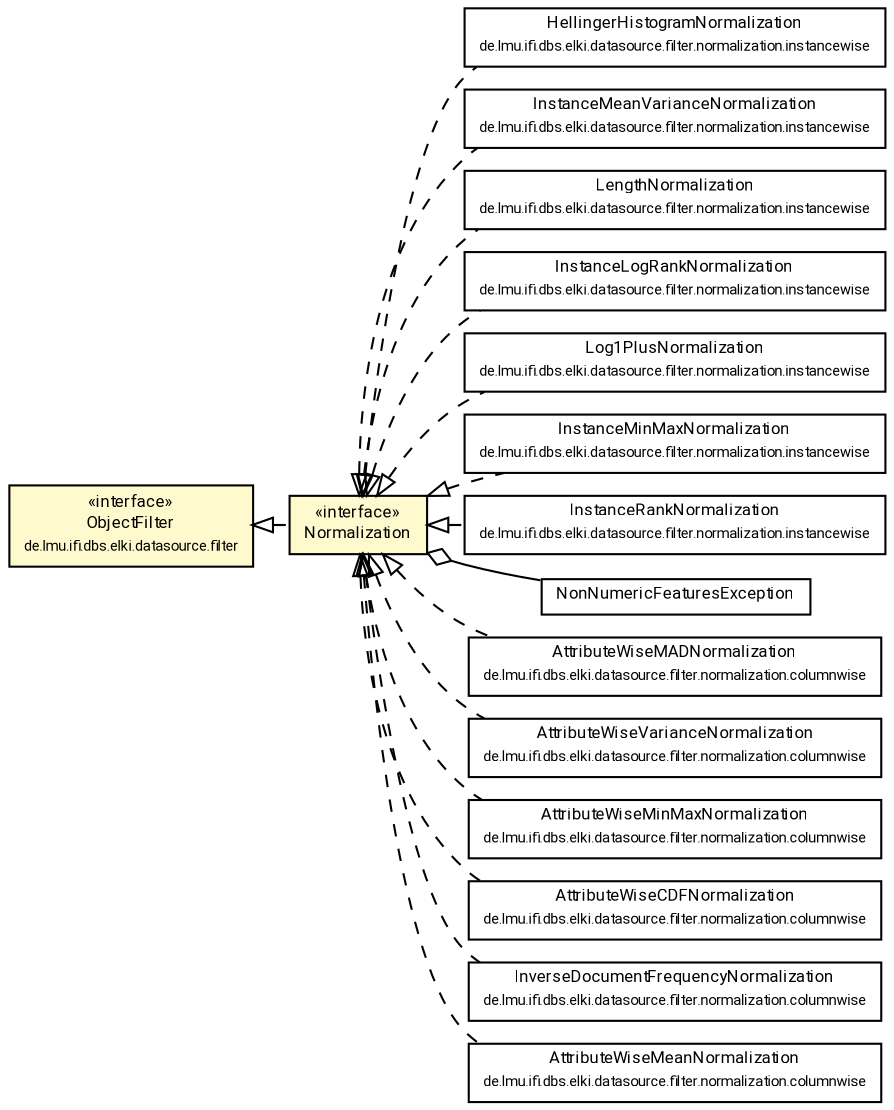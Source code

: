 #!/usr/local/bin/dot
#
# Class diagram 
# Generated by UMLGraph version R5_7_2-60-g0e99a6 (http://www.spinellis.gr/umlgraph/)
#

digraph G {
	graph [fontnames="svg"]
	edge [fontname="Roboto",fontsize=7,labelfontname="Roboto",labelfontsize=7,color="black"];
	node [fontname="Roboto",fontcolor="black",fontsize=8,shape=plaintext,margin=0,width=0,height=0];
	nodesep=0.15;
	ranksep=0.25;
	rankdir=LR;
	// de.lmu.ifi.dbs.elki.datasource.filter.ObjectFilter
	c7405413 [label=<<table title="de.lmu.ifi.dbs.elki.datasource.filter.ObjectFilter" border="0" cellborder="1" cellspacing="0" cellpadding="2" bgcolor="LemonChiffon" href="../ObjectFilter.html" target="_parent">
		<tr><td><table border="0" cellspacing="0" cellpadding="1">
		<tr><td align="center" balign="center"> &#171;interface&#187; </td></tr>
		<tr><td align="center" balign="center"> <font face="Roboto">ObjectFilter</font> </td></tr>
		<tr><td align="center" balign="center"> <font face="Roboto" point-size="7.0">de.lmu.ifi.dbs.elki.datasource.filter</font> </td></tr>
		</table></td></tr>
		</table>>, URL="../ObjectFilter.html"];
	// de.lmu.ifi.dbs.elki.datasource.filter.normalization.instancewise.HellingerHistogramNormalization<V extends de.lmu.ifi.dbs.elki.data.NumberVector>
	c7406961 [label=<<table title="de.lmu.ifi.dbs.elki.datasource.filter.normalization.instancewise.HellingerHistogramNormalization" border="0" cellborder="1" cellspacing="0" cellpadding="2" href="instancewise/HellingerHistogramNormalization.html" target="_parent">
		<tr><td><table border="0" cellspacing="0" cellpadding="1">
		<tr><td align="center" balign="center"> <font face="Roboto">HellingerHistogramNormalization</font> </td></tr>
		<tr><td align="center" balign="center"> <font face="Roboto" point-size="7.0">de.lmu.ifi.dbs.elki.datasource.filter.normalization.instancewise</font> </td></tr>
		</table></td></tr>
		</table>>, URL="instancewise/HellingerHistogramNormalization.html"];
	// de.lmu.ifi.dbs.elki.datasource.filter.normalization.instancewise.InstanceMeanVarianceNormalization<V extends de.lmu.ifi.dbs.elki.data.NumberVector>
	c7406963 [label=<<table title="de.lmu.ifi.dbs.elki.datasource.filter.normalization.instancewise.InstanceMeanVarianceNormalization" border="0" cellborder="1" cellspacing="0" cellpadding="2" href="instancewise/InstanceMeanVarianceNormalization.html" target="_parent">
		<tr><td><table border="0" cellspacing="0" cellpadding="1">
		<tr><td align="center" balign="center"> <font face="Roboto">InstanceMeanVarianceNormalization</font> </td></tr>
		<tr><td align="center" balign="center"> <font face="Roboto" point-size="7.0">de.lmu.ifi.dbs.elki.datasource.filter.normalization.instancewise</font> </td></tr>
		</table></td></tr>
		</table>>, URL="instancewise/InstanceMeanVarianceNormalization.html"];
	// de.lmu.ifi.dbs.elki.datasource.filter.normalization.instancewise.LengthNormalization<V extends de.lmu.ifi.dbs.elki.data.NumberVector>
	c7406965 [label=<<table title="de.lmu.ifi.dbs.elki.datasource.filter.normalization.instancewise.LengthNormalization" border="0" cellborder="1" cellspacing="0" cellpadding="2" href="instancewise/LengthNormalization.html" target="_parent">
		<tr><td><table border="0" cellspacing="0" cellpadding="1">
		<tr><td align="center" balign="center"> <font face="Roboto">LengthNormalization</font> </td></tr>
		<tr><td align="center" balign="center"> <font face="Roboto" point-size="7.0">de.lmu.ifi.dbs.elki.datasource.filter.normalization.instancewise</font> </td></tr>
		</table></td></tr>
		</table>>, URL="instancewise/LengthNormalization.html"];
	// de.lmu.ifi.dbs.elki.datasource.filter.normalization.instancewise.InstanceLogRankNormalization<V extends de.lmu.ifi.dbs.elki.data.NumberVector>
	c7406967 [label=<<table title="de.lmu.ifi.dbs.elki.datasource.filter.normalization.instancewise.InstanceLogRankNormalization" border="0" cellborder="1" cellspacing="0" cellpadding="2" href="instancewise/InstanceLogRankNormalization.html" target="_parent">
		<tr><td><table border="0" cellspacing="0" cellpadding="1">
		<tr><td align="center" balign="center"> <font face="Roboto">InstanceLogRankNormalization</font> </td></tr>
		<tr><td align="center" balign="center"> <font face="Roboto" point-size="7.0">de.lmu.ifi.dbs.elki.datasource.filter.normalization.instancewise</font> </td></tr>
		</table></td></tr>
		</table>>, URL="instancewise/InstanceLogRankNormalization.html"];
	// de.lmu.ifi.dbs.elki.datasource.filter.normalization.instancewise.Log1PlusNormalization<V extends de.lmu.ifi.dbs.elki.data.NumberVector>
	c7406969 [label=<<table title="de.lmu.ifi.dbs.elki.datasource.filter.normalization.instancewise.Log1PlusNormalization" border="0" cellborder="1" cellspacing="0" cellpadding="2" href="instancewise/Log1PlusNormalization.html" target="_parent">
		<tr><td><table border="0" cellspacing="0" cellpadding="1">
		<tr><td align="center" balign="center"> <font face="Roboto">Log1PlusNormalization</font> </td></tr>
		<tr><td align="center" balign="center"> <font face="Roboto" point-size="7.0">de.lmu.ifi.dbs.elki.datasource.filter.normalization.instancewise</font> </td></tr>
		</table></td></tr>
		</table>>, URL="instancewise/Log1PlusNormalization.html"];
	// de.lmu.ifi.dbs.elki.datasource.filter.normalization.instancewise.InstanceMinMaxNormalization<V extends de.lmu.ifi.dbs.elki.data.NumberVector>
	c7406971 [label=<<table title="de.lmu.ifi.dbs.elki.datasource.filter.normalization.instancewise.InstanceMinMaxNormalization" border="0" cellborder="1" cellspacing="0" cellpadding="2" href="instancewise/InstanceMinMaxNormalization.html" target="_parent">
		<tr><td><table border="0" cellspacing="0" cellpadding="1">
		<tr><td align="center" balign="center"> <font face="Roboto">InstanceMinMaxNormalization</font> </td></tr>
		<tr><td align="center" balign="center"> <font face="Roboto" point-size="7.0">de.lmu.ifi.dbs.elki.datasource.filter.normalization.instancewise</font> </td></tr>
		</table></td></tr>
		</table>>, URL="instancewise/InstanceMinMaxNormalization.html"];
	// de.lmu.ifi.dbs.elki.datasource.filter.normalization.instancewise.InstanceRankNormalization<V extends de.lmu.ifi.dbs.elki.data.NumberVector>
	c7406973 [label=<<table title="de.lmu.ifi.dbs.elki.datasource.filter.normalization.instancewise.InstanceRankNormalization" border="0" cellborder="1" cellspacing="0" cellpadding="2" href="instancewise/InstanceRankNormalization.html" target="_parent">
		<tr><td><table border="0" cellspacing="0" cellpadding="1">
		<tr><td align="center" balign="center"> <font face="Roboto">InstanceRankNormalization</font> </td></tr>
		<tr><td align="center" balign="center"> <font face="Roboto" point-size="7.0">de.lmu.ifi.dbs.elki.datasource.filter.normalization.instancewise</font> </td></tr>
		</table></td></tr>
		</table>>, URL="instancewise/InstanceRankNormalization.html"];
	// de.lmu.ifi.dbs.elki.datasource.filter.normalization.NonNumericFeaturesException
	c7406975 [label=<<table title="de.lmu.ifi.dbs.elki.datasource.filter.normalization.NonNumericFeaturesException" border="0" cellborder="1" cellspacing="0" cellpadding="2" href="NonNumericFeaturesException.html" target="_parent">
		<tr><td><table border="0" cellspacing="0" cellpadding="1">
		<tr><td align="center" balign="center"> <font face="Roboto">NonNumericFeaturesException</font> </td></tr>
		</table></td></tr>
		</table>>, URL="NonNumericFeaturesException.html"];
	// de.lmu.ifi.dbs.elki.datasource.filter.normalization.columnwise.AttributeWiseMADNormalization<V extends de.lmu.ifi.dbs.elki.data.NumberVector>
	c7406976 [label=<<table title="de.lmu.ifi.dbs.elki.datasource.filter.normalization.columnwise.AttributeWiseMADNormalization" border="0" cellborder="1" cellspacing="0" cellpadding="2" href="columnwise/AttributeWiseMADNormalization.html" target="_parent">
		<tr><td><table border="0" cellspacing="0" cellpadding="1">
		<tr><td align="center" balign="center"> <font face="Roboto">AttributeWiseMADNormalization</font> </td></tr>
		<tr><td align="center" balign="center"> <font face="Roboto" point-size="7.0">de.lmu.ifi.dbs.elki.datasource.filter.normalization.columnwise</font> </td></tr>
		</table></td></tr>
		</table>>, URL="columnwise/AttributeWiseMADNormalization.html"];
	// de.lmu.ifi.dbs.elki.datasource.filter.normalization.columnwise.AttributeWiseVarianceNormalization<V extends de.lmu.ifi.dbs.elki.data.NumberVector>
	c7406977 [label=<<table title="de.lmu.ifi.dbs.elki.datasource.filter.normalization.columnwise.AttributeWiseVarianceNormalization" border="0" cellborder="1" cellspacing="0" cellpadding="2" href="columnwise/AttributeWiseVarianceNormalization.html" target="_parent">
		<tr><td><table border="0" cellspacing="0" cellpadding="1">
		<tr><td align="center" balign="center"> <font face="Roboto">AttributeWiseVarianceNormalization</font> </td></tr>
		<tr><td align="center" balign="center"> <font face="Roboto" point-size="7.0">de.lmu.ifi.dbs.elki.datasource.filter.normalization.columnwise</font> </td></tr>
		</table></td></tr>
		</table>>, URL="columnwise/AttributeWiseVarianceNormalization.html"];
	// de.lmu.ifi.dbs.elki.datasource.filter.normalization.columnwise.AttributeWiseMinMaxNormalization<V extends de.lmu.ifi.dbs.elki.data.NumberVector>
	c7406979 [label=<<table title="de.lmu.ifi.dbs.elki.datasource.filter.normalization.columnwise.AttributeWiseMinMaxNormalization" border="0" cellborder="1" cellspacing="0" cellpadding="2" href="columnwise/AttributeWiseMinMaxNormalization.html" target="_parent">
		<tr><td><table border="0" cellspacing="0" cellpadding="1">
		<tr><td align="center" balign="center"> <font face="Roboto">AttributeWiseMinMaxNormalization</font> </td></tr>
		<tr><td align="center" balign="center"> <font face="Roboto" point-size="7.0">de.lmu.ifi.dbs.elki.datasource.filter.normalization.columnwise</font> </td></tr>
		</table></td></tr>
		</table>>, URL="columnwise/AttributeWiseMinMaxNormalization.html"];
	// de.lmu.ifi.dbs.elki.datasource.filter.normalization.columnwise.AttributeWiseCDFNormalization<V extends de.lmu.ifi.dbs.elki.data.NumberVector>
	c7406983 [label=<<table title="de.lmu.ifi.dbs.elki.datasource.filter.normalization.columnwise.AttributeWiseCDFNormalization" border="0" cellborder="1" cellspacing="0" cellpadding="2" href="columnwise/AttributeWiseCDFNormalization.html" target="_parent">
		<tr><td><table border="0" cellspacing="0" cellpadding="1">
		<tr><td align="center" balign="center"> <font face="Roboto">AttributeWiseCDFNormalization</font> </td></tr>
		<tr><td align="center" balign="center"> <font face="Roboto" point-size="7.0">de.lmu.ifi.dbs.elki.datasource.filter.normalization.columnwise</font> </td></tr>
		</table></td></tr>
		</table>>, URL="columnwise/AttributeWiseCDFNormalization.html"];
	// de.lmu.ifi.dbs.elki.datasource.filter.normalization.columnwise.InverseDocumentFrequencyNormalization<V extends de.lmu.ifi.dbs.elki.data.SparseNumberVector>
	c7406986 [label=<<table title="de.lmu.ifi.dbs.elki.datasource.filter.normalization.columnwise.InverseDocumentFrequencyNormalization" border="0" cellborder="1" cellspacing="0" cellpadding="2" href="columnwise/InverseDocumentFrequencyNormalization.html" target="_parent">
		<tr><td><table border="0" cellspacing="0" cellpadding="1">
		<tr><td align="center" balign="center"> <font face="Roboto">InverseDocumentFrequencyNormalization</font> </td></tr>
		<tr><td align="center" balign="center"> <font face="Roboto" point-size="7.0">de.lmu.ifi.dbs.elki.datasource.filter.normalization.columnwise</font> </td></tr>
		</table></td></tr>
		</table>>, URL="columnwise/InverseDocumentFrequencyNormalization.html"];
	// de.lmu.ifi.dbs.elki.datasource.filter.normalization.columnwise.AttributeWiseMeanNormalization<V extends de.lmu.ifi.dbs.elki.data.NumberVector>
	c7406989 [label=<<table title="de.lmu.ifi.dbs.elki.datasource.filter.normalization.columnwise.AttributeWiseMeanNormalization" border="0" cellborder="1" cellspacing="0" cellpadding="2" href="columnwise/AttributeWiseMeanNormalization.html" target="_parent">
		<tr><td><table border="0" cellspacing="0" cellpadding="1">
		<tr><td align="center" balign="center"> <font face="Roboto">AttributeWiseMeanNormalization</font> </td></tr>
		<tr><td align="center" balign="center"> <font face="Roboto" point-size="7.0">de.lmu.ifi.dbs.elki.datasource.filter.normalization.columnwise</font> </td></tr>
		</table></td></tr>
		</table>>, URL="columnwise/AttributeWiseMeanNormalization.html"];
	// de.lmu.ifi.dbs.elki.datasource.filter.normalization.Normalization<O>
	c7406990 [label=<<table title="de.lmu.ifi.dbs.elki.datasource.filter.normalization.Normalization" border="0" cellborder="1" cellspacing="0" cellpadding="2" bgcolor="lemonChiffon" href="Normalization.html" target="_parent">
		<tr><td><table border="0" cellspacing="0" cellpadding="1">
		<tr><td align="center" balign="center"> &#171;interface&#187; </td></tr>
		<tr><td align="center" balign="center"> <font face="Roboto">Normalization</font> </td></tr>
		</table></td></tr>
		</table>>, URL="Normalization.html"];
	// de.lmu.ifi.dbs.elki.datasource.filter.normalization.instancewise.HellingerHistogramNormalization<V extends de.lmu.ifi.dbs.elki.data.NumberVector> implements de.lmu.ifi.dbs.elki.datasource.filter.normalization.Normalization<O>
	c7406990 -> c7406961 [arrowtail=empty,style=dashed,dir=back,weight=9];
	// de.lmu.ifi.dbs.elki.datasource.filter.normalization.instancewise.InstanceMeanVarianceNormalization<V extends de.lmu.ifi.dbs.elki.data.NumberVector> implements de.lmu.ifi.dbs.elki.datasource.filter.normalization.Normalization<O>
	c7406990 -> c7406963 [arrowtail=empty,style=dashed,dir=back,weight=9];
	// de.lmu.ifi.dbs.elki.datasource.filter.normalization.instancewise.LengthNormalization<V extends de.lmu.ifi.dbs.elki.data.NumberVector> implements de.lmu.ifi.dbs.elki.datasource.filter.normalization.Normalization<O>
	c7406990 -> c7406965 [arrowtail=empty,style=dashed,dir=back,weight=9];
	// de.lmu.ifi.dbs.elki.datasource.filter.normalization.instancewise.InstanceLogRankNormalization<V extends de.lmu.ifi.dbs.elki.data.NumberVector> implements de.lmu.ifi.dbs.elki.datasource.filter.normalization.Normalization<O>
	c7406990 -> c7406967 [arrowtail=empty,style=dashed,dir=back,weight=9];
	// de.lmu.ifi.dbs.elki.datasource.filter.normalization.instancewise.Log1PlusNormalization<V extends de.lmu.ifi.dbs.elki.data.NumberVector> implements de.lmu.ifi.dbs.elki.datasource.filter.normalization.Normalization<O>
	c7406990 -> c7406969 [arrowtail=empty,style=dashed,dir=back,weight=9];
	// de.lmu.ifi.dbs.elki.datasource.filter.normalization.instancewise.InstanceMinMaxNormalization<V extends de.lmu.ifi.dbs.elki.data.NumberVector> implements de.lmu.ifi.dbs.elki.datasource.filter.normalization.Normalization<O>
	c7406990 -> c7406971 [arrowtail=empty,style=dashed,dir=back,weight=9];
	// de.lmu.ifi.dbs.elki.datasource.filter.normalization.instancewise.InstanceRankNormalization<V extends de.lmu.ifi.dbs.elki.data.NumberVector> implements de.lmu.ifi.dbs.elki.datasource.filter.normalization.Normalization<O>
	c7406990 -> c7406973 [arrowtail=empty,style=dashed,dir=back,weight=9];
	// de.lmu.ifi.dbs.elki.datasource.filter.normalization.columnwise.AttributeWiseMADNormalization<V extends de.lmu.ifi.dbs.elki.data.NumberVector> implements de.lmu.ifi.dbs.elki.datasource.filter.normalization.Normalization<O>
	c7406990 -> c7406976 [arrowtail=empty,style=dashed,dir=back,weight=9];
	// de.lmu.ifi.dbs.elki.datasource.filter.normalization.columnwise.AttributeWiseVarianceNormalization<V extends de.lmu.ifi.dbs.elki.data.NumberVector> implements de.lmu.ifi.dbs.elki.datasource.filter.normalization.Normalization<O>
	c7406990 -> c7406977 [arrowtail=empty,style=dashed,dir=back,weight=9];
	// de.lmu.ifi.dbs.elki.datasource.filter.normalization.columnwise.AttributeWiseMinMaxNormalization<V extends de.lmu.ifi.dbs.elki.data.NumberVector> implements de.lmu.ifi.dbs.elki.datasource.filter.normalization.Normalization<O>
	c7406990 -> c7406979 [arrowtail=empty,style=dashed,dir=back,weight=9];
	// de.lmu.ifi.dbs.elki.datasource.filter.normalization.columnwise.AttributeWiseCDFNormalization<V extends de.lmu.ifi.dbs.elki.data.NumberVector> implements de.lmu.ifi.dbs.elki.datasource.filter.normalization.Normalization<O>
	c7406990 -> c7406983 [arrowtail=empty,style=dashed,dir=back,weight=9];
	// de.lmu.ifi.dbs.elki.datasource.filter.normalization.columnwise.InverseDocumentFrequencyNormalization<V extends de.lmu.ifi.dbs.elki.data.SparseNumberVector> implements de.lmu.ifi.dbs.elki.datasource.filter.normalization.Normalization<O>
	c7406990 -> c7406986 [arrowtail=empty,style=dashed,dir=back,weight=9];
	// de.lmu.ifi.dbs.elki.datasource.filter.normalization.columnwise.AttributeWiseMeanNormalization<V extends de.lmu.ifi.dbs.elki.data.NumberVector> implements de.lmu.ifi.dbs.elki.datasource.filter.normalization.Normalization<O>
	c7406990 -> c7406989 [arrowtail=empty,style=dashed,dir=back,weight=9];
	// de.lmu.ifi.dbs.elki.datasource.filter.normalization.Normalization<O> implements de.lmu.ifi.dbs.elki.datasource.filter.ObjectFilter
	c7405413 -> c7406990 [arrowtail=empty,style=dashed,dir=back,weight=9];
	// de.lmu.ifi.dbs.elki.datasource.filter.normalization.Normalization<O> has de.lmu.ifi.dbs.elki.datasource.filter.normalization.NonNumericFeaturesException
	c7406990 -> c7406975 [arrowhead=none,arrowtail=ediamond,dir=back,weight=4];
}

